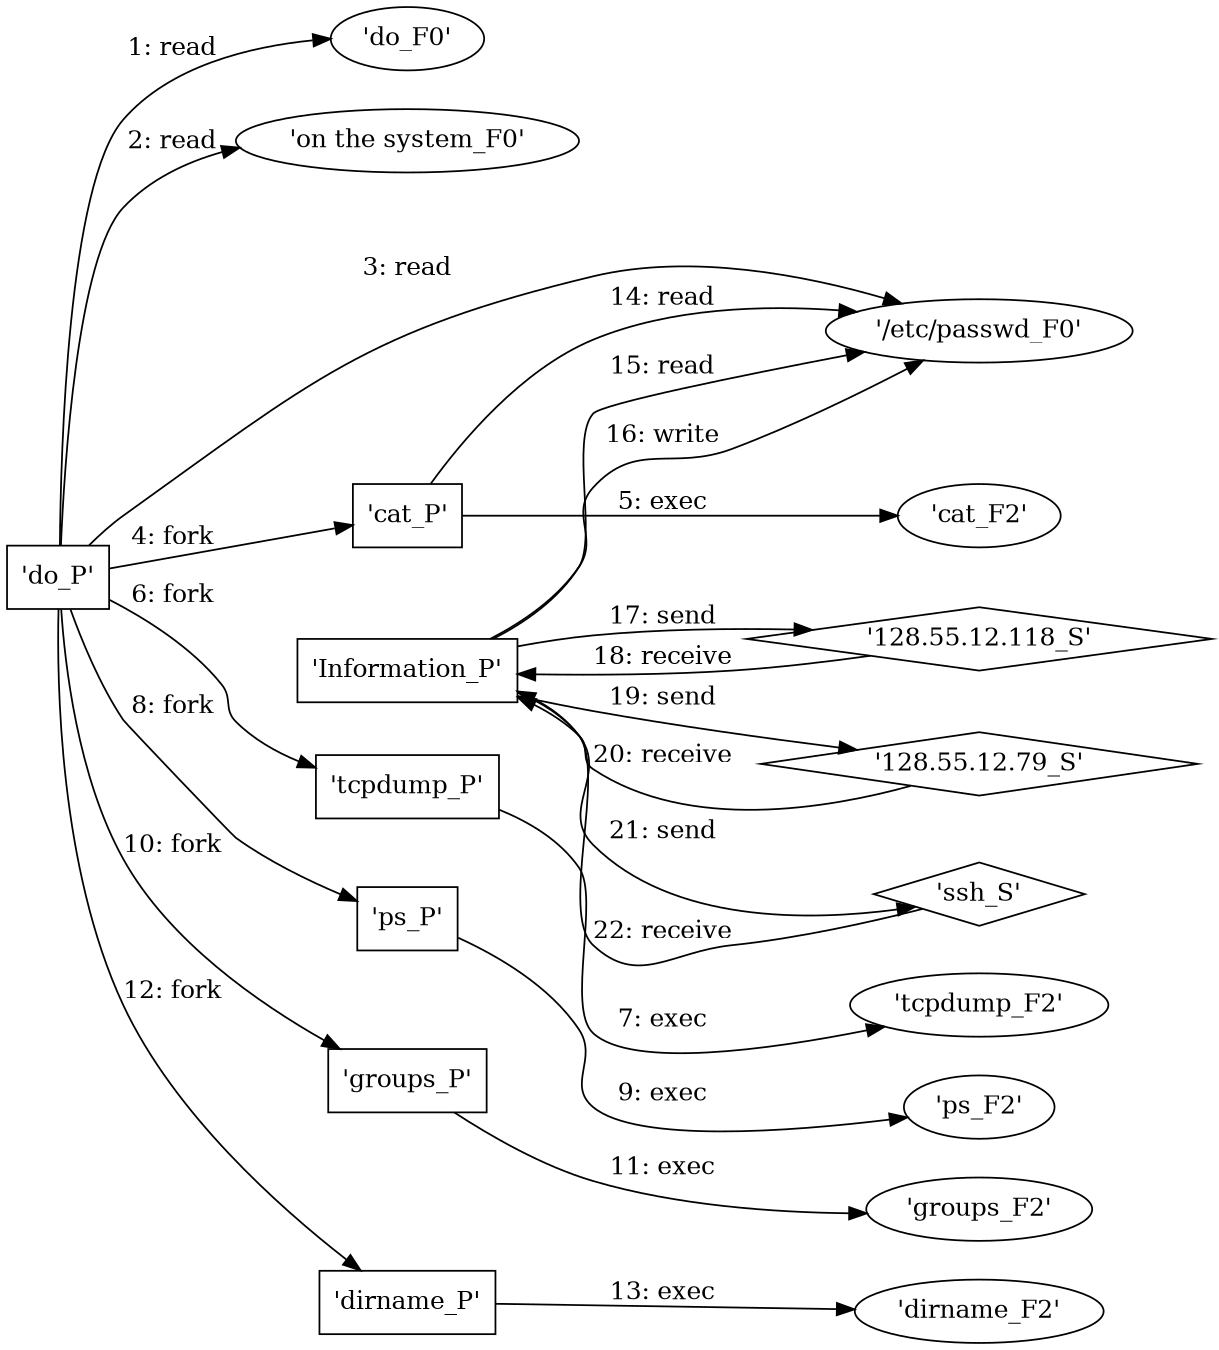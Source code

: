 digraph ".\outputASG\Information gather and exfiltration (Host A).dot" {
rankdir="LR"
size="9"
fixedsize="false"
splines="true"
nodesep=0.3
ranksep=0
fontsize=10
overlap="scalexy"
engine= "neato"
	"'do_F0'" [node_type=file shape=ellipse]
	"'do_P'" [node_type=Process shape=box]
	"'do_P'" -> "'do_F0'" [label="1: read"]
	"'on the system_F0'" [node_type=file shape=ellipse]
	"'do_P'" [node_type=Process shape=box]
	"'do_P'" -> "'on the system_F0'" [label="2: read"]
	"'/etc/passwd_F0'" [node_type=file shape=ellipse]
	"'do_P'" [node_type=Process shape=box]
	"'do_P'" -> "'/etc/passwd_F0'" [label="3: read"]
	"'do_P'" [node_type=Process shape=box]
	"'cat_P'" [node_type=Process shape=box]
	"'do_P'" -> "'cat_P'" [label="4: fork"]
	"'cat_P'" [node_type=Process shape=box]
	"'cat_F2'" [node_type=File shape=ellipse]
	"'cat_P'" -> "'cat_F2'" [label="5: exec"]
	"'do_P'" [node_type=Process shape=box]
	"'tcpdump_P'" [node_type=Process shape=box]
	"'do_P'" -> "'tcpdump_P'" [label="6: fork"]
	"'tcpdump_P'" [node_type=Process shape=box]
	"'tcpdump_F2'" [node_type=File shape=ellipse]
	"'tcpdump_P'" -> "'tcpdump_F2'" [label="7: exec"]
	"'do_P'" [node_type=Process shape=box]
	"'ps_P'" [node_type=Process shape=box]
	"'do_P'" -> "'ps_P'" [label="8: fork"]
	"'ps_P'" [node_type=Process shape=box]
	"'ps_F2'" [node_type=File shape=ellipse]
	"'ps_P'" -> "'ps_F2'" [label="9: exec"]
	"'do_P'" [node_type=Process shape=box]
	"'groups_P'" [node_type=Process shape=box]
	"'do_P'" -> "'groups_P'" [label="10: fork"]
	"'groups_P'" [node_type=Process shape=box]
	"'groups_F2'" [node_type=File shape=ellipse]
	"'groups_P'" -> "'groups_F2'" [label="11: exec"]
	"'do_P'" [node_type=Process shape=box]
	"'dirname_P'" [node_type=Process shape=box]
	"'do_P'" -> "'dirname_P'" [label="12: fork"]
	"'dirname_P'" [node_type=Process shape=box]
	"'dirname_F2'" [node_type=File shape=ellipse]
	"'dirname_P'" -> "'dirname_F2'" [label="13: exec"]
	"'/etc/passwd_F0'" [node_type=file shape=ellipse]
	"'cat_P'" [node_type=Process shape=box]
	"'cat_P'" -> "'/etc/passwd_F0'" [label="14: read"]
	"'/etc/passwd_F0'" [node_type=file shape=ellipse]
	"'Information_P'" [node_type=Process shape=box]
	"'Information_P'" -> "'/etc/passwd_F0'" [label="15: read"]
	"'/etc/passwd_F0'" [node_type=file shape=ellipse]
	"'Information_P'" [node_type=Process shape=box]
	"'Information_P'" -> "'/etc/passwd_F0'" [label="16: write"]
	"'128.55.12.118_S'" [node_type=Socket shape=diamond]
	"'Information_P'" [node_type=Process shape=box]
	"'Information_P'" -> "'128.55.12.118_S'" [label="17: send"]
	"'128.55.12.118_S'" -> "'Information_P'" [label="18: receive"]
	"'128.55.12.79_S'" [node_type=Socket shape=diamond]
	"'Information_P'" [node_type=Process shape=box]
	"'Information_P'" -> "'128.55.12.79_S'" [label="19: send"]
	"'128.55.12.79_S'" -> "'Information_P'" [label="20: receive"]
	"'ssh_S'" [node_type=Socket shape=diamond]
	"'Information_P'" [node_type=Process shape=box]
	"'Information_P'" -> "'ssh_S'" [label="21: send"]
	"'ssh_S'" -> "'Information_P'" [label="22: receive"]
}
